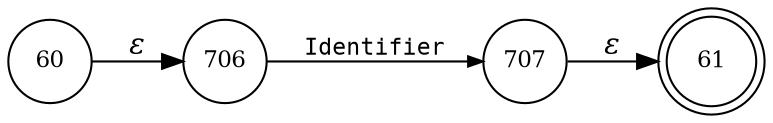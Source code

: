 digraph ATN {
rankdir=LR;
s61[fontsize=11, label="61", shape=doublecircle, fixedsize=true, width=.6];
s706[fontsize=11,label="706", shape=circle, fixedsize=true, width=.55, peripheries=1];
s707[fontsize=11,label="707", shape=circle, fixedsize=true, width=.55, peripheries=1];
s60[fontsize=11,label="60", shape=circle, fixedsize=true, width=.55, peripheries=1];
s60 -> s706 [fontname="Times-Italic", label="&epsilon;"];
s706 -> s707 [fontsize=11, fontname="Courier", arrowsize=.7, label = "Identifier", arrowhead = normal];
s707 -> s61 [fontname="Times-Italic", label="&epsilon;"];
}